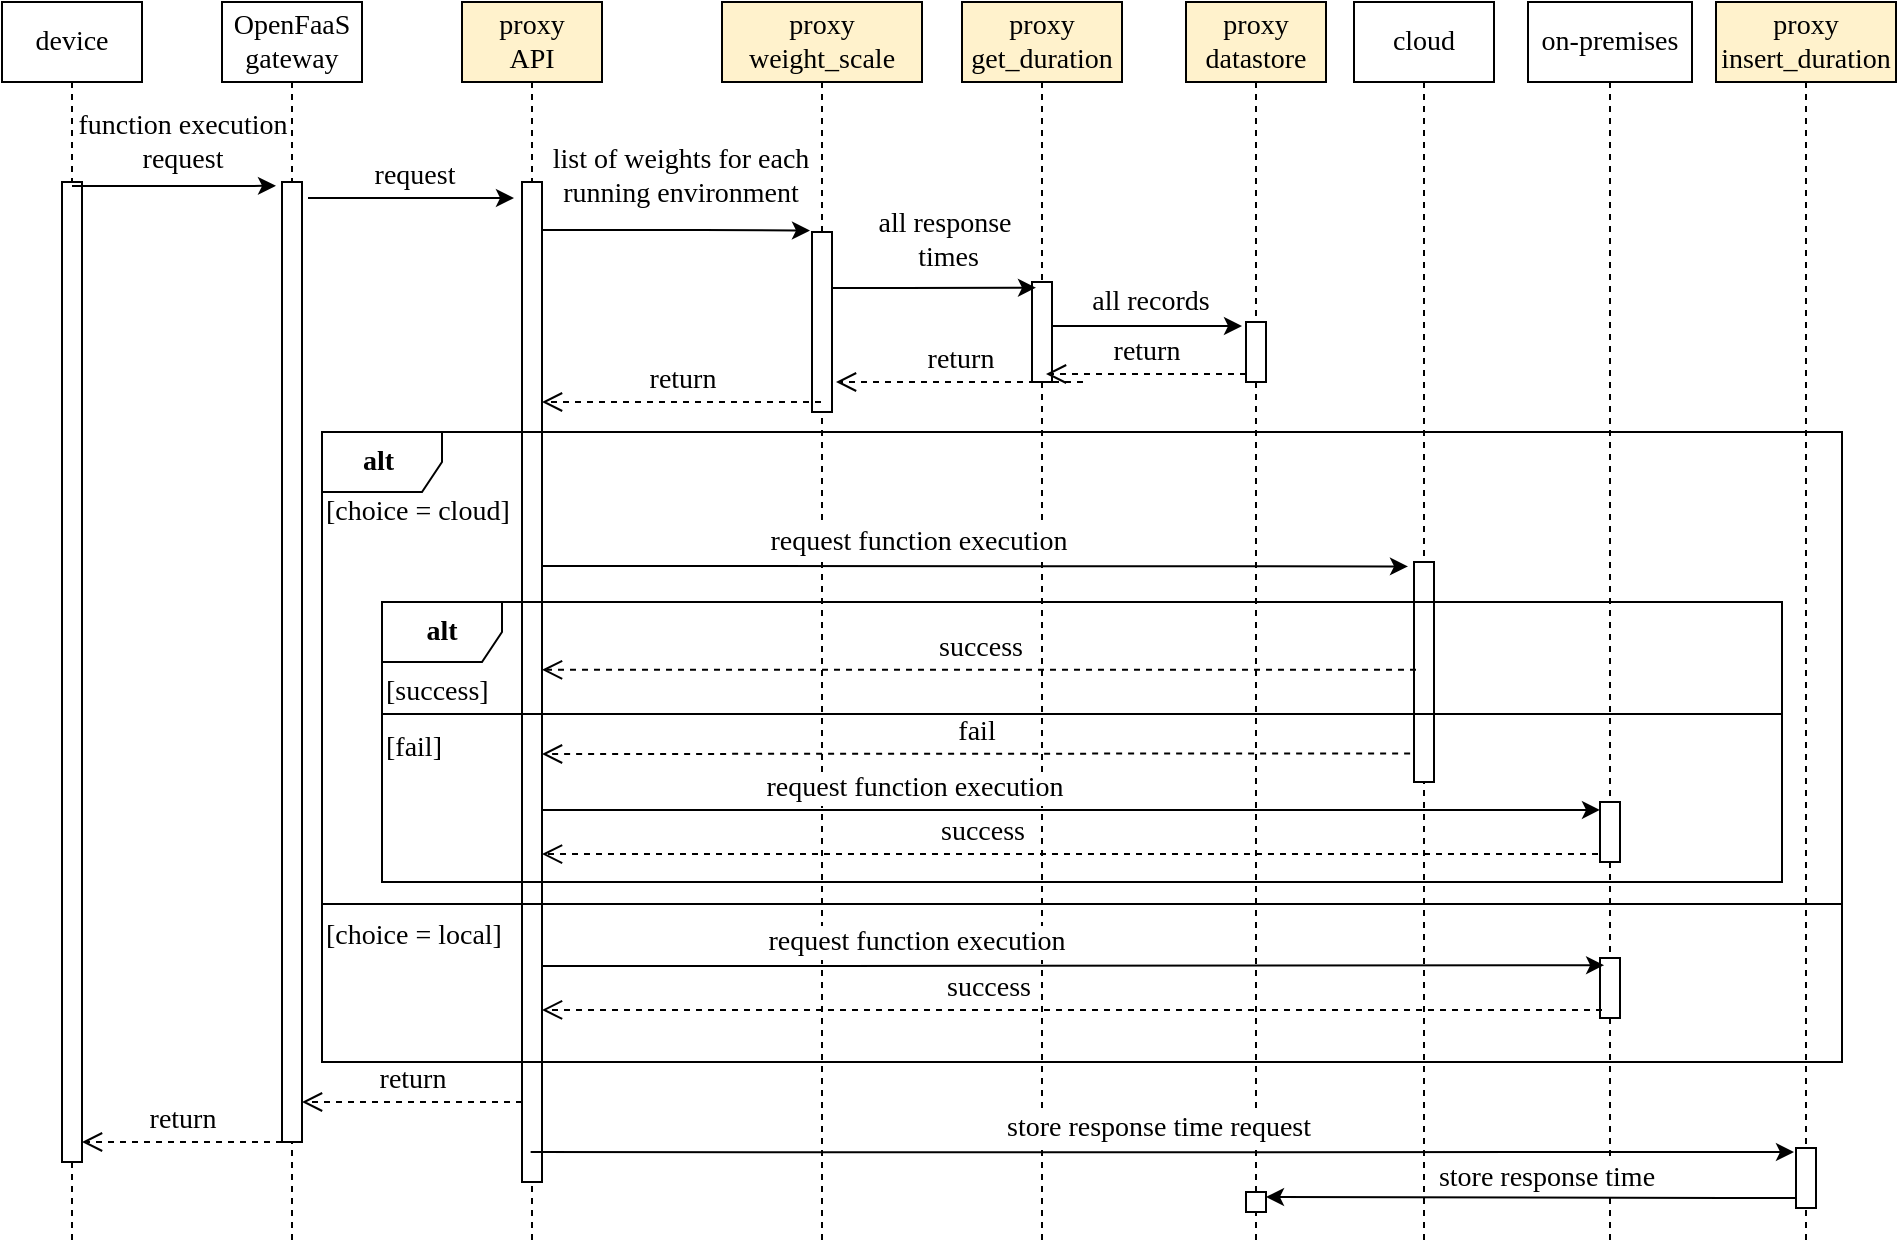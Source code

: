<mxfile version="12.6.5" type="device"><diagram id="uSgbkpqYQRw3sfa0SR_2" name="Page-1"><mxGraphModel dx="1673" dy="979" grid="1" gridSize="10" guides="1" tooltips="1" connect="1" arrows="1" fold="1" page="1" pageScale="1" pageWidth="850" pageHeight="1100" math="0" shadow="0"><root><mxCell id="0"/><mxCell id="1" parent="0"/><mxCell id="tFshHMLpEYTslcQkLGx1-8" value="proxy&lt;br style=&quot;font-size: 14px&quot;&gt;get_duration" style="shape=umlLifeline;perimeter=lifelinePerimeter;whiteSpace=wrap;html=1;container=1;collapsible=0;recursiveResize=0;outlineConnect=0;fontFamily=Libertine;strokeWidth=1;fillColor=#fff2cc;strokeColor=#000000;fontSize=14;" parent="1" vertex="1"><mxGeometry x="570" y="390" width="80" height="620" as="geometry"/></mxCell><mxCell id="tFshHMLpEYTslcQkLGx1-16" value="" style="html=1;points=[];perimeter=orthogonalPerimeter;fontFamily=Libertine;fontSize=14;" parent="tFshHMLpEYTslcQkLGx1-8" vertex="1"><mxGeometry x="35" y="140" width="10" height="50" as="geometry"/></mxCell><mxCell id="tFshHMLpEYTslcQkLGx1-9" value="proxy&lt;br style=&quot;font-size: 14px;&quot;&gt;datastore" style="shape=umlLifeline;perimeter=lifelinePerimeter;whiteSpace=wrap;html=1;container=1;collapsible=0;recursiveResize=0;outlineConnect=0;fontFamily=Libertine;strokeWidth=1;fillColor=#fff2cc;strokeColor=#000000;fontSize=14;" parent="1" vertex="1"><mxGeometry x="682" y="390" width="70" height="620" as="geometry"/></mxCell><mxCell id="tFshHMLpEYTslcQkLGx1-17" value="" style="html=1;points=[];perimeter=orthogonalPerimeter;fontFamily=Libertine;fontSize=14;" parent="tFshHMLpEYTslcQkLGx1-9" vertex="1"><mxGeometry x="30" y="160" width="10" height="30" as="geometry"/></mxCell><mxCell id="tFshHMLpEYTslcQkLGx1-22" value="" style="html=1;points=[];perimeter=orthogonalPerimeter;fontFamily=Libertine;fontSize=14;" parent="tFshHMLpEYTslcQkLGx1-9" vertex="1"><mxGeometry x="30" y="595" width="10" height="10" as="geometry"/></mxCell><mxCell id="tFshHMLpEYTslcQkLGx1-4" value="device" style="shape=umlLifeline;perimeter=lifelinePerimeter;whiteSpace=wrap;html=1;container=1;collapsible=0;recursiveResize=0;outlineConnect=0;fontFamily=Libertine;fontSize=14;" parent="1" vertex="1"><mxGeometry x="90" y="390" width="70" height="620" as="geometry"/></mxCell><mxCell id="GRRwbMRxD1cQDfKm7bEW-5" value="" style="html=1;points=[];perimeter=orthogonalPerimeter;fontFamily=Libertine;fontSize=14;" parent="tFshHMLpEYTslcQkLGx1-4" vertex="1"><mxGeometry x="30" y="90" width="10" height="490" as="geometry"/></mxCell><mxCell id="tFshHMLpEYTslcQkLGx1-5" value="OpenFaaS&lt;br style=&quot;font-size: 14px;&quot;&gt;gateway" style="shape=umlLifeline;perimeter=lifelinePerimeter;whiteSpace=wrap;html=1;container=1;collapsible=0;recursiveResize=0;outlineConnect=0;fontFamily=Libertine;fontSize=14;" parent="1" vertex="1"><mxGeometry x="200" y="390" width="70" height="620" as="geometry"/></mxCell><mxCell id="tFshHMLpEYTslcQkLGx1-13" value="" style="html=1;points=[];perimeter=orthogonalPerimeter;fontFamily=Libertine;fontSize=14;" parent="tFshHMLpEYTslcQkLGx1-5" vertex="1"><mxGeometry x="30" y="90" width="10" height="480" as="geometry"/></mxCell><mxCell id="tFshHMLpEYTslcQkLGx1-6" value="proxy&lt;br style=&quot;font-size: 14px;&quot;&gt;API" style="shape=umlLifeline;perimeter=lifelinePerimeter;whiteSpace=wrap;html=1;container=1;collapsible=0;recursiveResize=0;outlineConnect=0;fontFamily=Libertine;strokeWidth=1;fillColor=#fff2cc;strokeColor=#000000;fontSize=14;" parent="1" vertex="1"><mxGeometry x="320" y="390" width="70" height="620" as="geometry"/></mxCell><mxCell id="tFshHMLpEYTslcQkLGx1-14" value="" style="html=1;points=[];perimeter=orthogonalPerimeter;fontFamily=Libertine;fontSize=14;" parent="tFshHMLpEYTslcQkLGx1-6" vertex="1"><mxGeometry x="30" y="90" width="10" height="500" as="geometry"/></mxCell><mxCell id="tFshHMLpEYTslcQkLGx1-45" value="fail" style="html=1;verticalAlign=bottom;endArrow=open;dashed=1;endSize=8;exitX=-0.194;exitY=0.87;exitDx=0;exitDy=0;exitPerimeter=0;fontFamily=Libertine;fontSize=14;" parent="tFshHMLpEYTslcQkLGx1-6" edge="1" source="tFshHMLpEYTslcQkLGx1-18"><mxGeometry relative="1" as="geometry"><mxPoint x="531" y="375.98" as="sourcePoint"/><mxPoint x="40" y="376" as="targetPoint"/></mxGeometry></mxCell><mxCell id="tFshHMLpEYTslcQkLGx1-7" value="proxy&lt;br style=&quot;font-size: 14px;&quot;&gt;weight_scale" style="shape=umlLifeline;perimeter=lifelinePerimeter;whiteSpace=wrap;html=1;container=1;collapsible=0;recursiveResize=0;outlineConnect=0;fontFamily=Libertine;strokeWidth=1;fillColor=#fff2cc;strokeColor=#000000;fontSize=14;" parent="1" vertex="1"><mxGeometry x="450" y="390" width="100" height="620" as="geometry"/></mxCell><mxCell id="tFshHMLpEYTslcQkLGx1-15" value="" style="html=1;points=[];perimeter=orthogonalPerimeter;fontFamily=Libertine;fontSize=14;" parent="tFshHMLpEYTslcQkLGx1-7" vertex="1"><mxGeometry x="45" y="115" width="10" height="90" as="geometry"/></mxCell><mxCell id="tFshHMLpEYTslcQkLGx1-10" value="cloud" style="shape=umlLifeline;perimeter=lifelinePerimeter;whiteSpace=wrap;html=1;container=1;collapsible=0;recursiveResize=0;outlineConnect=0;fontFamily=Libertine;fontSize=14;" parent="1" vertex="1"><mxGeometry x="766" y="390" width="70" height="620" as="geometry"/></mxCell><mxCell id="tFshHMLpEYTslcQkLGx1-18" value="" style="html=1;points=[];perimeter=orthogonalPerimeter;fontFamily=Libertine;fontSize=14;" parent="tFshHMLpEYTslcQkLGx1-10" vertex="1"><mxGeometry x="30" y="280" width="10" height="110" as="geometry"/></mxCell><mxCell id="tFshHMLpEYTslcQkLGx1-11" value="on-premises" style="shape=umlLifeline;perimeter=lifelinePerimeter;whiteSpace=wrap;html=1;container=1;collapsible=0;recursiveResize=0;outlineConnect=0;fontFamily=Libertine;fontSize=14;" parent="1" vertex="1"><mxGeometry x="853" y="390" width="82" height="620" as="geometry"/></mxCell><mxCell id="tFshHMLpEYTslcQkLGx1-19" value="" style="html=1;points=[];perimeter=orthogonalPerimeter;fontFamily=Libertine;fontSize=14;" parent="tFshHMLpEYTslcQkLGx1-11" vertex="1"><mxGeometry x="36" y="400" width="10" height="30" as="geometry"/></mxCell><mxCell id="tFshHMLpEYTslcQkLGx1-20" value="" style="html=1;points=[];perimeter=orthogonalPerimeter;fontFamily=Libertine;fontSize=14;" parent="tFshHMLpEYTslcQkLGx1-11" vertex="1"><mxGeometry x="36" y="478" width="10" height="30" as="geometry"/></mxCell><mxCell id="tFshHMLpEYTslcQkLGx1-12" value="proxy&lt;br style=&quot;font-size: 14px;&quot;&gt;insert_duration" style="shape=umlLifeline;perimeter=ellipsePerimeter;whiteSpace=wrap;html=1;container=1;collapsible=0;recursiveResize=0;outlineConnect=0;allowArrows=1;portConstraintRotation=0;noLabel=0;resizeHeight=0;autosize=0;fontFamily=Libertine;fillColor=#fff2cc;strokeColor=#000000;fontSize=14;" parent="1" vertex="1"><mxGeometry x="947" y="390" width="90" height="620" as="geometry"/></mxCell><mxCell id="tFshHMLpEYTslcQkLGx1-40" value="&lt;b&gt;alt&lt;/b&gt;" style="shape=umlFrame;whiteSpace=wrap;html=1;fontFamily=Libertine;fontSize=14;" parent="1" vertex="1"><mxGeometry x="280" y="690" width="700" height="140" as="geometry"/></mxCell><mxCell id="tFshHMLpEYTslcQkLGx1-50" value="" style="group;strokeColor=none;fillColor=none;fontFamily=Libertine;fontSize=14;fontStyle=0" parent="1" vertex="1" connectable="0"><mxGeometry x="250" y="605" width="760" height="315" as="geometry"/></mxCell><mxCell id="tFshHMLpEYTslcQkLGx1-52" value="" style="group;fontFamily=Libertine;fontSize=14;" parent="tFshHMLpEYTslcQkLGx1-50" vertex="1" connectable="0"><mxGeometry width="760" height="315" as="geometry"/></mxCell><mxCell id="tFshHMLpEYTslcQkLGx1-33" value="&lt;b&gt;alt&amp;nbsp;&lt;/b&gt;" style="shape=umlFrame;whiteSpace=wrap;html=1;fontFamily=Libertine;fontSize=14;" parent="tFshHMLpEYTslcQkLGx1-52" vertex="1"><mxGeometry width="760" height="315" as="geometry"/></mxCell><mxCell id="tFshHMLpEYTslcQkLGx1-51" value="" style="group;fontFamily=Libertine;fontSize=14;" parent="tFshHMLpEYTslcQkLGx1-52" vertex="1" connectable="0"><mxGeometry y="25" width="90" height="238" as="geometry"/></mxCell><mxCell id="tFshHMLpEYTslcQkLGx1-34" value="[choice = cloud]" style="text;html=1;fontFamily=Libertine;fontSize=14;" parent="tFshHMLpEYTslcQkLGx1-51" vertex="1"><mxGeometry width="90" height="30" as="geometry"/></mxCell><mxCell id="tFshHMLpEYTslcQkLGx1-36" value="[choice = local]" style="text;html=1;fontFamily=Libertine;fontSize=14;" parent="tFshHMLpEYTslcQkLGx1-52" vertex="1"><mxGeometry y="237" width="90" height="30" as="geometry"/></mxCell><mxCell id="tFshHMLpEYTslcQkLGx1-25" value="function execution&lt;br&gt;request" style="edgeStyle=orthogonalEdgeStyle;rounded=0;orthogonalLoop=1;jettySize=auto;html=1;entryX=-0.3;entryY=0.004;entryDx=0;entryDy=0;entryPerimeter=0;fontFamily=Libertine;fontSize=14;labelBackgroundColor=none;" parent="1" source="tFshHMLpEYTslcQkLGx1-4" target="tFshHMLpEYTslcQkLGx1-13" edge="1"><mxGeometry x="0.278" y="24" relative="1" as="geometry"><Array as="points"><mxPoint x="190" y="482"/><mxPoint x="190" y="482"/></Array><mxPoint x="-10" y="2" as="offset"/></mxGeometry></mxCell><mxCell id="tFshHMLpEYTslcQkLGx1-58" value="store response time request" style="edgeStyle=orthogonalEdgeStyle;rounded=0;orthogonalLoop=1;jettySize=auto;html=1;entryX=-0.1;entryY=0.067;entryDx=0;entryDy=0;entryPerimeter=0;fontFamily=Libertine;fontSize=14;labelBackgroundColor=#ffffff;" parent="1" target="tFshHMLpEYTslcQkLGx1-21" edge="1"><mxGeometry x="-0.005" y="12" relative="1" as="geometry"><Array as="points"><mxPoint x="560" y="965"/><mxPoint x="560" y="965"/></Array><mxPoint x="-1" as="offset"/><mxPoint x="354.324" y="965.059" as="sourcePoint"/></mxGeometry></mxCell><mxCell id="tFshHMLpEYTslcQkLGx1-59" style="edgeStyle=orthogonalEdgeStyle;rounded=0;orthogonalLoop=1;jettySize=auto;html=1;entryX=1;entryY=0.25;entryDx=0;entryDy=0;entryPerimeter=0;fontFamily=Libertine;fontSize=14;" parent="1" source="tFshHMLpEYTslcQkLGx1-21" target="tFshHMLpEYTslcQkLGx1-22" edge="1"><mxGeometry relative="1" as="geometry"><Array as="points"><mxPoint x="952" y="988"/><mxPoint x="952" y="988"/></Array></mxGeometry></mxCell><mxCell id="tFshHMLpEYTslcQkLGx1-60" value="store response time" style="text;html=1;align=center;verticalAlign=middle;resizable=0;points=[];labelBackgroundColor=#ffffff;fontFamily=Libertine;fontSize=14;" parent="tFshHMLpEYTslcQkLGx1-59" vertex="1" connectable="0"><mxGeometry x="-0.087" y="1" relative="1" as="geometry"><mxPoint x="-4" y="-10.85" as="offset"/></mxGeometry></mxCell><mxCell id="tFshHMLpEYTslcQkLGx1-21" value="" style="html=1;points=[];perimeter=orthogonalPerimeter;fontFamily=Libertine;fontSize=14;" parent="1" vertex="1"><mxGeometry x="987" y="963" width="10" height="30" as="geometry"/></mxCell><mxCell id="tFshHMLpEYTslcQkLGx1-26" value="request" style="edgeStyle=orthogonalEdgeStyle;rounded=0;orthogonalLoop=1;jettySize=auto;html=1;entryX=-0.4;entryY=0.002;entryDx=0;entryDy=0;entryPerimeter=0;fontFamily=Libertine;fontSize=14;" parent="1" edge="1"><mxGeometry x="-0.001" y="11" relative="1" as="geometry"><mxPoint x="1" as="offset"/><mxPoint x="243" y="488" as="sourcePoint"/><mxPoint x="346.0" y="488.0" as="targetPoint"/><Array as="points"><mxPoint x="320" y="488"/><mxPoint x="320" y="488"/></Array></mxGeometry></mxCell><mxCell id="tFshHMLpEYTslcQkLGx1-27" value="list of weights for each &lt;br style=&quot;font-size: 14px&quot;&gt;running environment" style="edgeStyle=orthogonalEdgeStyle;rounded=0;orthogonalLoop=1;jettySize=auto;html=1;entryX=-0.1;entryY=-0.008;entryDx=0;entryDy=0;entryPerimeter=0;fontFamily=Libertine;fontSize=14;labelBackgroundColor=none;" parent="1" source="tFshHMLpEYTslcQkLGx1-14" target="tFshHMLpEYTslcQkLGx1-15" edge="1"><mxGeometry x="0.03" y="27" relative="1" as="geometry"><Array as="points"><mxPoint x="440" y="504"/><mxPoint x="440" y="504"/></Array><mxPoint as="offset"/></mxGeometry></mxCell><mxCell id="tFshHMLpEYTslcQkLGx1-28" value="return" style="html=1;verticalAlign=bottom;endArrow=open;dashed=1;endSize=8;fontFamily=Libertine;fontSize=14;" parent="1" source="tFshHMLpEYTslcQkLGx1-7" edge="1"><mxGeometry relative="1" as="geometry"><mxPoint x="490" y="620" as="sourcePoint"/><mxPoint x="360" y="590" as="targetPoint"/><Array as="points"><mxPoint x="440" y="590"/></Array></mxGeometry></mxCell><mxCell id="tFshHMLpEYTslcQkLGx1-29" value="return" style="html=1;verticalAlign=bottom;endArrow=open;dashed=1;endSize=8;exitX=-0.2;exitY=0.908;exitDx=0;exitDy=0;exitPerimeter=0;fontFamily=Libertine;fontSize=14;" parent="1" edge="1"><mxGeometry relative="1" as="geometry"><mxPoint x="630.5" y="580" as="sourcePoint"/><mxPoint x="507" y="580" as="targetPoint"/></mxGeometry></mxCell><mxCell id="tFshHMLpEYTslcQkLGx1-30" value="all response&lt;br&gt;&amp;nbsp;times" style="edgeStyle=orthogonalEdgeStyle;rounded=0;orthogonalLoop=1;jettySize=auto;html=1;entryX=0.2;entryY=0.057;entryDx=0;entryDy=0;entryPerimeter=0;fontFamily=Libertine;fontSize=14;" parent="1" source="tFshHMLpEYTslcQkLGx1-15" target="tFshHMLpEYTslcQkLGx1-16" edge="1"><mxGeometry x="0.099" y="24" relative="1" as="geometry"><Array as="points"><mxPoint x="540" y="533"/><mxPoint x="540" y="533"/></Array><mxPoint as="offset"/></mxGeometry></mxCell><mxCell id="tFshHMLpEYTslcQkLGx1-31" value="all records" style="edgeStyle=orthogonalEdgeStyle;rounded=0;orthogonalLoop=1;jettySize=auto;html=1;entryX=-0.2;entryY=0.067;entryDx=0;entryDy=0;entryPerimeter=0;fontFamily=Libertine;fontSize=14;" parent="1" source="tFshHMLpEYTslcQkLGx1-16" target="tFshHMLpEYTslcQkLGx1-17" edge="1"><mxGeometry x="0.02" y="12" relative="1" as="geometry"><Array as="points"><mxPoint x="642" y="552"/><mxPoint x="642" y="552"/></Array><mxPoint as="offset"/></mxGeometry></mxCell><mxCell id="tFshHMLpEYTslcQkLGx1-32" value="return" style="html=1;verticalAlign=bottom;endArrow=open;dashed=1;endSize=8;fontFamily=Libertine;fontSize=14;" parent="1" edge="1"><mxGeometry relative="1" as="geometry"><mxPoint x="712" y="576" as="sourcePoint"/><mxPoint x="612" y="576" as="targetPoint"/></mxGeometry></mxCell><mxCell id="tFshHMLpEYTslcQkLGx1-35" value="" style="line;strokeWidth=1;fillColor=none;align=left;verticalAlign=middle;spacingTop=-1;spacingLeft=3;spacingRight=3;rotatable=0;labelPosition=right;points=[];portConstraint=eastwest;fontFamily=Libertine;fontSize=14;" parent="1" vertex="1"><mxGeometry x="250" y="837" width="760" height="8" as="geometry"/></mxCell><mxCell id="tFshHMLpEYTslcQkLGx1-38" style="edgeStyle=orthogonalEdgeStyle;rounded=0;orthogonalLoop=1;jettySize=auto;html=1;entryX=-0.3;entryY=0.02;entryDx=0;entryDy=0;entryPerimeter=0;fontFamily=Libertine;fontSize=14;" parent="1" target="tFshHMLpEYTslcQkLGx1-18" edge="1"><mxGeometry relative="1" as="geometry"><mxPoint x="360" y="672" as="sourcePoint"/><Array as="points"><mxPoint x="400" y="672"/><mxPoint x="400" y="672"/></Array></mxGeometry></mxCell><mxCell id="tFshHMLpEYTslcQkLGx1-39" value="request function execution" style="text;html=1;align=center;verticalAlign=middle;resizable=0;points=[];labelBackgroundColor=#ffffff;fontFamily=Libertine;fontSize=14;" parent="tFshHMLpEYTslcQkLGx1-38" vertex="1" connectable="0"><mxGeometry x="-0.166" y="3" relative="1" as="geometry"><mxPoint x="7" y="-9.07" as="offset"/></mxGeometry></mxCell><mxCell id="tFshHMLpEYTslcQkLGx1-41" value="success" style="html=1;verticalAlign=bottom;endArrow=open;dashed=1;endSize=8;exitX=0.1;exitY=0.49;exitDx=0;exitDy=0;exitPerimeter=0;fontFamily=Libertine;fontSize=14;" parent="1" source="tFshHMLpEYTslcQkLGx1-18" target="tFshHMLpEYTslcQkLGx1-14" edge="1"><mxGeometry relative="1" as="geometry"><mxPoint x="850" y="740" as="sourcePoint"/><mxPoint x="770" y="740" as="targetPoint"/></mxGeometry></mxCell><mxCell id="tFshHMLpEYTslcQkLGx1-42" value="[success]" style="text;html=1;fontFamily=Libertine;fontSize=14;" parent="1" vertex="1"><mxGeometry x="280" y="720" width="90" height="30" as="geometry"/></mxCell><mxCell id="tFshHMLpEYTslcQkLGx1-44" value="" style="line;strokeWidth=1;fillColor=none;align=left;verticalAlign=middle;spacingTop=-1;spacingLeft=3;spacingRight=3;rotatable=0;labelPosition=right;points=[];portConstraint=eastwest;fontFamily=Libertine;fontSize=14;" parent="1" vertex="1"><mxGeometry x="280" y="742" width="700" height="8" as="geometry"/></mxCell><mxCell id="tFshHMLpEYTslcQkLGx1-46" value="[fail]" style="text;html=1;fontFamily=Libertine;fontSize=14;" parent="1" vertex="1"><mxGeometry x="280" y="747.5" width="90" height="30" as="geometry"/></mxCell><mxCell id="tFshHMLpEYTslcQkLGx1-47" style="edgeStyle=orthogonalEdgeStyle;rounded=0;orthogonalLoop=1;jettySize=auto;html=1;entryX=0;entryY=0.133;entryDx=0;entryDy=0;entryPerimeter=0;fontFamily=Libertine;fontSize=14;" parent="1" source="tFshHMLpEYTslcQkLGx1-14" target="tFshHMLpEYTslcQkLGx1-19" edge="1"><mxGeometry relative="1" as="geometry"><Array as="points"><mxPoint x="510" y="794"/><mxPoint x="510" y="794"/></Array></mxGeometry></mxCell><mxCell id="tFshHMLpEYTslcQkLGx1-48" value="request function execution" style="text;html=1;align=center;verticalAlign=middle;resizable=0;points=[];labelBackgroundColor=#ffffff;fontFamily=Libertine;fontSize=14;" parent="tFshHMLpEYTslcQkLGx1-47" vertex="1" connectable="0"><mxGeometry x="-0.214" relative="1" as="geometry"><mxPoint x="-22" y="-11" as="offset"/></mxGeometry></mxCell><mxCell id="tFshHMLpEYTslcQkLGx1-49" value="success" style="html=1;verticalAlign=bottom;endArrow=open;dashed=1;endSize=8;exitX=-0.1;exitY=0.867;exitDx=0;exitDy=0;exitPerimeter=0;fontFamily=Libertine;fontSize=14;" parent="1" source="tFshHMLpEYTslcQkLGx1-19" target="tFshHMLpEYTslcQkLGx1-14" edge="1"><mxGeometry x="0.168" relative="1" as="geometry"><mxPoint x="500" y="810" as="sourcePoint"/><mxPoint x="420" y="810" as="targetPoint"/><mxPoint as="offset"/></mxGeometry></mxCell><mxCell id="tFshHMLpEYTslcQkLGx1-53" style="edgeStyle=orthogonalEdgeStyle;rounded=0;orthogonalLoop=1;jettySize=auto;html=1;fontFamily=Libertine;fontSize=14;entryX=0.206;entryY=0.12;entryDx=0;entryDy=0;entryPerimeter=0;" parent="1" source="tFshHMLpEYTslcQkLGx1-14" target="tFshHMLpEYTslcQkLGx1-20" edge="1"><mxGeometry relative="1" as="geometry"><Array as="points"><mxPoint x="510" y="872"/><mxPoint x="510" y="872"/></Array></mxGeometry></mxCell><mxCell id="tFshHMLpEYTslcQkLGx1-54" value="request function execution" style="text;html=1;align=center;verticalAlign=middle;resizable=0;points=[];labelBackgroundColor=#ffffff;fontFamily=Libertine;fontSize=14;" parent="tFshHMLpEYTslcQkLGx1-53" vertex="1" connectable="0"><mxGeometry x="-0.24" y="3" relative="1" as="geometry"><mxPoint x="-15" y="-9" as="offset"/></mxGeometry></mxCell><mxCell id="tFshHMLpEYTslcQkLGx1-55" value="success" style="html=1;verticalAlign=bottom;endArrow=open;dashed=1;endSize=8;fontFamily=Libertine;fontSize=14;" parent="1" edge="1"><mxGeometry x="0.158" relative="1" as="geometry"><mxPoint x="890" y="894" as="sourcePoint"/><mxPoint x="360" y="893.99" as="targetPoint"/><mxPoint as="offset"/></mxGeometry></mxCell><mxCell id="tFshHMLpEYTslcQkLGx1-56" value="return" style="html=1;verticalAlign=bottom;endArrow=open;dashed=1;endSize=8;fontFamily=Libertine;fontSize=14;" parent="1" edge="1"><mxGeometry relative="1" as="geometry"><mxPoint x="350" y="940" as="sourcePoint"/><mxPoint x="240" y="940" as="targetPoint"/></mxGeometry></mxCell><mxCell id="tFshHMLpEYTslcQkLGx1-57" value="return" style="html=1;verticalAlign=bottom;endArrow=open;dashed=1;endSize=8;fontFamily=Libertine;fontSize=14;" parent="1" edge="1"><mxGeometry relative="1" as="geometry"><mxPoint x="230" y="960" as="sourcePoint"/><mxPoint x="130" y="960" as="targetPoint"/></mxGeometry></mxCell></root></mxGraphModel></diagram></mxfile>